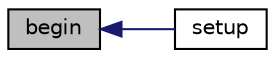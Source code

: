 digraph "begin"
{
  edge [fontname="Helvetica",fontsize="10",labelfontname="Helvetica",labelfontsize="10"];
  node [fontname="Helvetica",fontsize="10",shape=record];
  rankdir="LR";
  Node19 [label="begin",height=0.2,width=0.4,color="black", fillcolor="grey75", style="filled", fontcolor="black"];
  Node19 -> Node20 [dir="back",color="midnightblue",fontsize="10",style="solid",fontname="Helvetica"];
  Node20 [label="setup",height=0.2,width=0.4,color="black", fillcolor="white", style="filled",URL="$_arduino__kommentiert_8ino.html#a4fc01d736fe50cf5b977f755b675f11d"];
}

